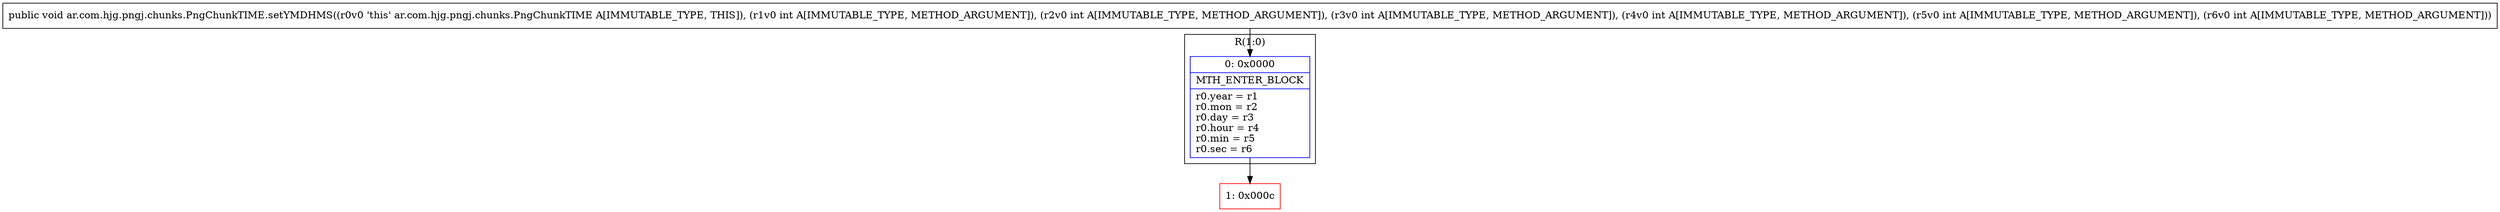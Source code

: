 digraph "CFG forar.com.hjg.pngj.chunks.PngChunkTIME.setYMDHMS(IIIIII)V" {
subgraph cluster_Region_1409806499 {
label = "R(1:0)";
node [shape=record,color=blue];
Node_0 [shape=record,label="{0\:\ 0x0000|MTH_ENTER_BLOCK\l|r0.year = r1\lr0.mon = r2\lr0.day = r3\lr0.hour = r4\lr0.min = r5\lr0.sec = r6\l}"];
}
Node_1 [shape=record,color=red,label="{1\:\ 0x000c}"];
MethodNode[shape=record,label="{public void ar.com.hjg.pngj.chunks.PngChunkTIME.setYMDHMS((r0v0 'this' ar.com.hjg.pngj.chunks.PngChunkTIME A[IMMUTABLE_TYPE, THIS]), (r1v0 int A[IMMUTABLE_TYPE, METHOD_ARGUMENT]), (r2v0 int A[IMMUTABLE_TYPE, METHOD_ARGUMENT]), (r3v0 int A[IMMUTABLE_TYPE, METHOD_ARGUMENT]), (r4v0 int A[IMMUTABLE_TYPE, METHOD_ARGUMENT]), (r5v0 int A[IMMUTABLE_TYPE, METHOD_ARGUMENT]), (r6v0 int A[IMMUTABLE_TYPE, METHOD_ARGUMENT])) }"];
MethodNode -> Node_0;
Node_0 -> Node_1;
}

